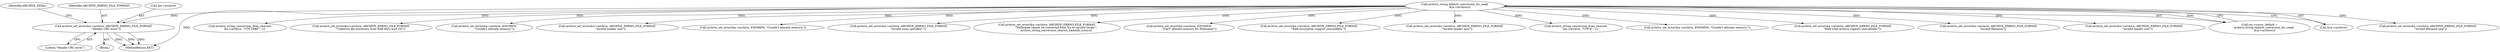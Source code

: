 digraph "0_libarchive_5562545b5562f6d12a4ef991fae158bf4ccf92b6@pointer" {
"1000399" [label="(Call,archive_set_error(&a->archive, ARCHIVE_ERRNO_FILE_FORMAT,\n      \"Header CRC error\"))"];
"1000172" [label="(Call,archive_string_default_conversion_for_read(\n            &(a->archive)))"];
"1000963" [label="(Call,archive_string_conversion_from_charset(\n           &a->archive, \"UTF-16BE\", 1))"];
"1001493" [label="(Call,archive_set_error(&a->archive, ARCHIVE_ERRNO_FILE_FORMAT,\n                      \"Unknown file attributes from RAR file's host OS\"))"];
"1000405" [label="(Literal,\"Header CRC error\")"];
"1000675" [label="(Call,archive_set_error(&a->archive, ENOMEM,\n                        \"Couldn't allocate memory.\"))"];
"1001350" [label="(Call,archive_set_error(&a->archive, ARCHIVE_ERRNO_FILE_FORMAT,\n        \"Invalid header size\"))"];
"1000407" [label="(Identifier,ARCHIVE_FATAL)"];
"1001288" [label="(Call,archive_set_error(&a->archive, ENOMEM, \"Couldn't allocate memory.\"))"];
"1000398" [label="(Block,)"];
"1000559" [label="(Call,archive_set_error(&a->archive, ARCHIVE_ERRNO_FILE_FORMAT,\n                      \"Invalid sizes specified.\"))"];
"1001681" [label="(Call,archive_set_error(&a->archive, ARCHIVE_ERRNO_FILE_FORMAT,\n                      \"Pathname cannot be converted from %s to current locale.\",\n                      archive_string_conversion_charset_name(fn_sconv)))"];
"1001672" [label="(Call,archive_set_error(&a->archive, ENOMEM,\n                        \"Can't allocate memory for Pathname\"))"];
"1000172" [label="(Call,archive_string_default_conversion_for_read(\n            &(a->archive)))"];
"1000404" [label="(Identifier,ARCHIVE_ERRNO_FILE_FORMAT)"];
"1000399" [label="(Call,archive_set_error(&a->archive, ARCHIVE_ERRNO_FILE_FORMAT,\n      \"Header CRC error\"))"];
"1000470" [label="(Call,archive_set_error(&a->archive, ARCHIVE_ERRNO_FILE_FORMAT,\n                      \"RAR encryption support unavailable.\"))"];
"1000400" [label="(Call,&a->archive)"];
"1000231" [label="(Call,archive_set_error(&a->archive, ARCHIVE_ERRNO_FILE_FORMAT,\n      \"Invalid header size\"))"];
"1001023" [label="(Call,archive_string_conversion_from_charset(\n           &a->archive, \"UTF-8\", 1))"];
"1001144" [label="(Call,archive_set_error(&a->archive, ENOMEM, \"Couldn't allocate memory.\"))"];
"1000355" [label="(Call,archive_set_error(&a->archive, ARCHIVE_ERRNO_FILE_FORMAT,\n                      \"RAR solid archive support unavailable.\"))"];
"1000931" [label="(Call,archive_set_error(&a->archive, ARCHIVE_ERRNO_FILE_FORMAT,\n          \"Invalid filename\"))"];
"1001383" [label="(Call,archive_set_error(&a->archive, ARCHIVE_ERRNO_FILE_FORMAT,\n        \"Invalid header size\"))"];
"1001741" [label="(MethodReturn,RET)"];
"1000168" [label="(Call,rar->sconv_default =\n          archive_string_default_conversion_for_read(\n            &(a->archive)))"];
"1000173" [label="(Call,&(a->archive))"];
"1000634" [label="(Call,archive_set_error(&a->archive, ARCHIVE_ERRNO_FILE_FORMAT,\n      \"Invalid filename size\"))"];
"1000399" -> "1000398"  [label="AST: "];
"1000399" -> "1000405"  [label="CFG: "];
"1000400" -> "1000399"  [label="AST: "];
"1000404" -> "1000399"  [label="AST: "];
"1000405" -> "1000399"  [label="AST: "];
"1000407" -> "1000399"  [label="CFG: "];
"1000399" -> "1001741"  [label="DDG: "];
"1000399" -> "1001741"  [label="DDG: "];
"1000399" -> "1001741"  [label="DDG: "];
"1000172" -> "1000399"  [label="DDG: "];
"1000172" -> "1000168"  [label="AST: "];
"1000172" -> "1000173"  [label="CFG: "];
"1000173" -> "1000172"  [label="AST: "];
"1000168" -> "1000172"  [label="CFG: "];
"1000172" -> "1001741"  [label="DDG: "];
"1000172" -> "1000168"  [label="DDG: "];
"1000172" -> "1000231"  [label="DDG: "];
"1000172" -> "1000355"  [label="DDG: "];
"1000172" -> "1000470"  [label="DDG: "];
"1000172" -> "1000559"  [label="DDG: "];
"1000172" -> "1000634"  [label="DDG: "];
"1000172" -> "1000675"  [label="DDG: "];
"1000172" -> "1000931"  [label="DDG: "];
"1000172" -> "1000963"  [label="DDG: "];
"1000172" -> "1001023"  [label="DDG: "];
"1000172" -> "1001144"  [label="DDG: "];
"1000172" -> "1001288"  [label="DDG: "];
"1000172" -> "1001350"  [label="DDG: "];
"1000172" -> "1001383"  [label="DDG: "];
"1000172" -> "1001493"  [label="DDG: "];
"1000172" -> "1001672"  [label="DDG: "];
"1000172" -> "1001681"  [label="DDG: "];
}
